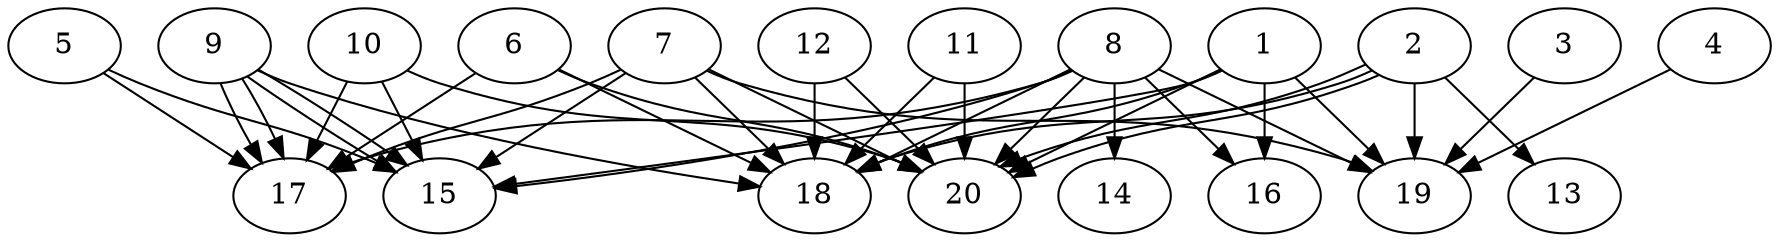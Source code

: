 // DAG automatically generated by daggen at Wed Jul 24 21:20:53 2019
// ./daggen --dot -n 20 --ccr 0.3 --fat 0.8 --regular 0.5 --density 0.7 --mindata 5242880 --maxdata 52428800 
digraph G {
  1 [size="111049387", alpha="0.18", expect_size="33314816"] 
  1 -> 15 [size ="33314816"]
  1 -> 16 [size ="33314816"]
  1 -> 18 [size ="33314816"]
  1 -> 19 [size ="33314816"]
  1 -> 20 [size ="33314816"]
  2 [size="46906027", alpha="0.06", expect_size="14071808"] 
  2 -> 13 [size ="14071808"]
  2 -> 18 [size ="14071808"]
  2 -> 19 [size ="14071808"]
  2 -> 20 [size ="14071808"]
  2 -> 20 [size ="14071808"]
  3 [size="38772053", alpha="0.14", expect_size="11631616"] 
  3 -> 19 [size ="11631616"]
  4 [size="35594240", alpha="0.10", expect_size="10678272"] 
  4 -> 19 [size ="10678272"]
  5 [size="47790080", alpha="0.15", expect_size="14337024"] 
  5 -> 15 [size ="14337024"]
  5 -> 17 [size ="14337024"]
  6 [size="80520533", alpha="0.11", expect_size="24156160"] 
  6 -> 17 [size ="24156160"]
  6 -> 18 [size ="24156160"]
  6 -> 20 [size ="24156160"]
  7 [size="168809813", alpha="0.01", expect_size="50642944"] 
  7 -> 15 [size ="50642944"]
  7 -> 17 [size ="50642944"]
  7 -> 18 [size ="50642944"]
  7 -> 19 [size ="50642944"]
  7 -> 20 [size ="50642944"]
  8 [size="154794667", alpha="0.16", expect_size="46438400"] 
  8 -> 14 [size ="46438400"]
  8 -> 15 [size ="46438400"]
  8 -> 16 [size ="46438400"]
  8 -> 17 [size ="46438400"]
  8 -> 18 [size ="46438400"]
  8 -> 19 [size ="46438400"]
  8 -> 20 [size ="46438400"]
  9 [size="69918720", alpha="0.17", expect_size="20975616"] 
  9 -> 15 [size ="20975616"]
  9 -> 15 [size ="20975616"]
  9 -> 17 [size ="20975616"]
  9 -> 17 [size ="20975616"]
  9 -> 18 [size ="20975616"]
  10 [size="145148587", alpha="0.11", expect_size="43544576"] 
  10 -> 15 [size ="43544576"]
  10 -> 17 [size ="43544576"]
  10 -> 20 [size ="43544576"]
  11 [size="129471147", alpha="0.11", expect_size="38841344"] 
  11 -> 18 [size ="38841344"]
  11 -> 20 [size ="38841344"]
  12 [size="114633387", alpha="0.07", expect_size="34390016"] 
  12 -> 18 [size ="34390016"]
  12 -> 20 [size ="34390016"]
  13 [size="161942187", alpha="0.05", expect_size="48582656"] 
  14 [size="112394240", alpha="0.08", expect_size="33718272"] 
  15 [size="32416427", alpha="0.10", expect_size="9724928"] 
  16 [size="151022933", alpha="0.02", expect_size="45306880"] 
  17 [size="77199360", alpha="0.18", expect_size="23159808"] 
  18 [size="82906453", alpha="0.01", expect_size="24871936"] 
  19 [size="48660480", alpha="0.06", expect_size="14598144"] 
  20 [size="22487040", alpha="0.02", expect_size="6746112"] 
}
